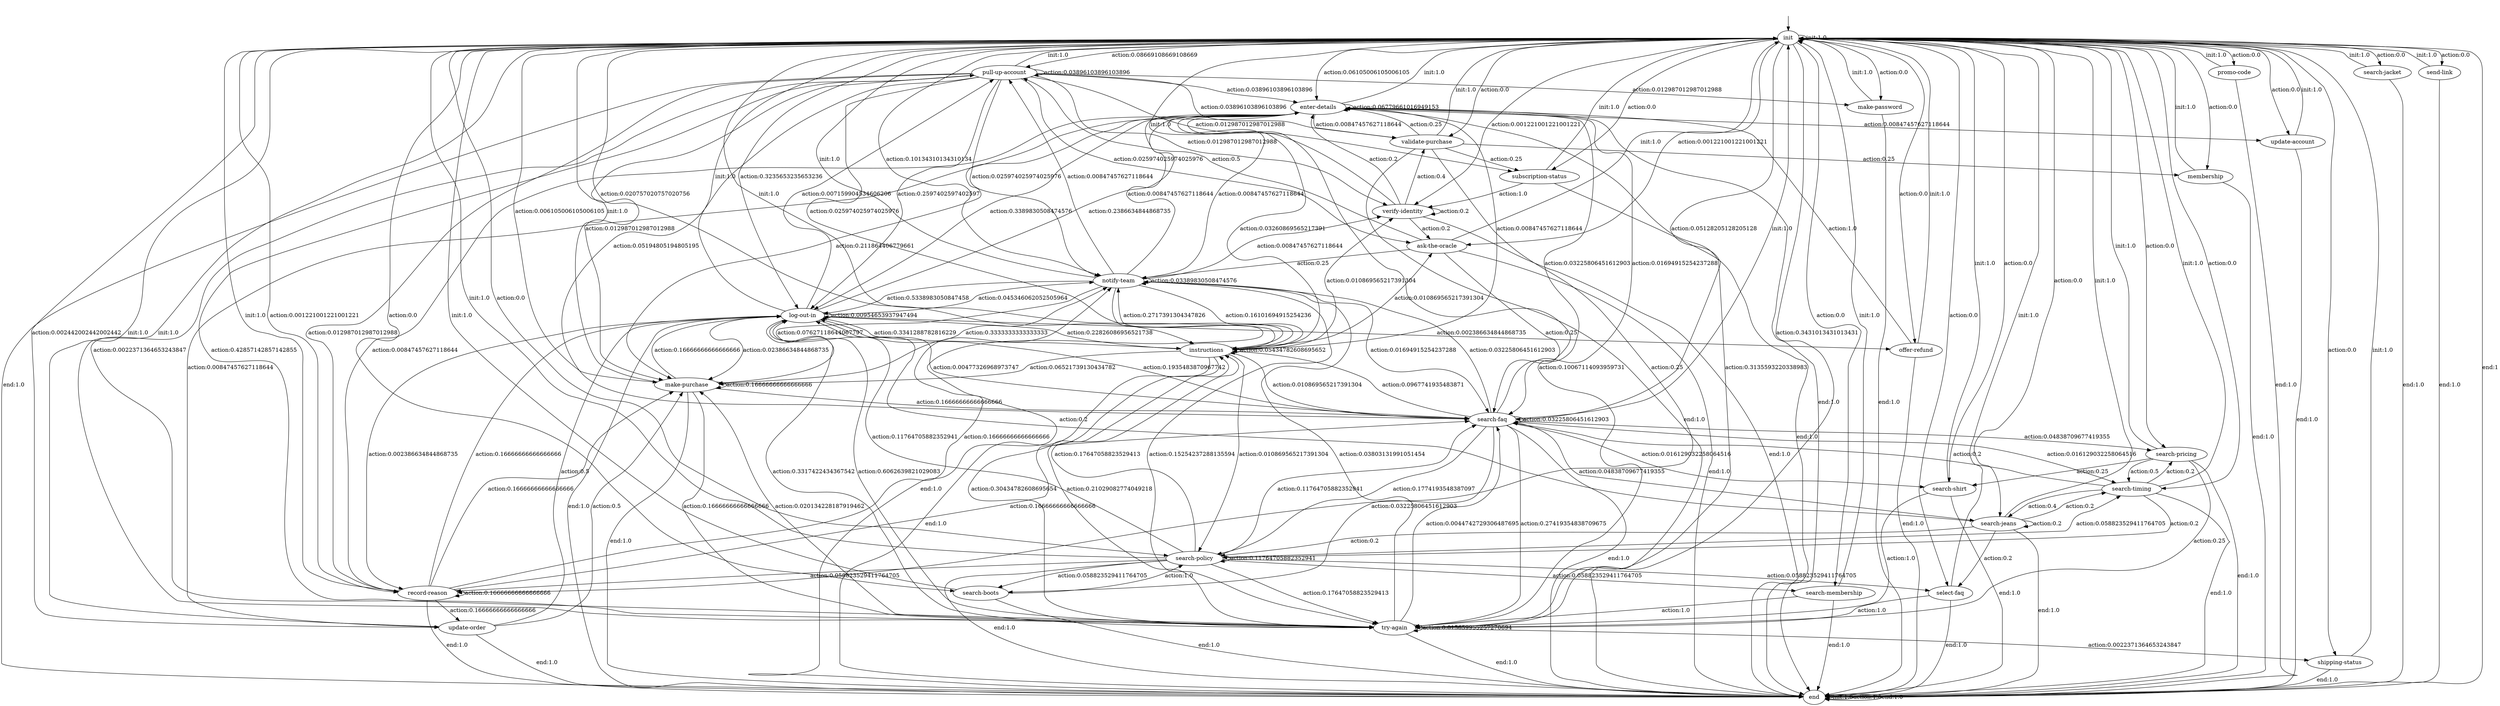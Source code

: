 digraph learned_mdp {
s0 [label="init"];
s1 [label="pull-up-account"];
s2 [label="enter-details"];
s3 [label="verify-identity"];
s4 [label="make-password"];
s5 [label="search-timing"];
s6 [label="search-policy"];
s7 [label="validate-purchase"];
s8 [label="search-faq"];
s9 [label="membership"];
s10 [label="search-boots"];
s11 [label="try-again"];
s12 [label="ask-the-oracle"];
s13 [label="update-order"];
s14 [label="promo-code"];
s15 [label="update-account"];
s16 [label="search-membership"];
s17 [label="make-purchase"];
s18 [label="offer-refund"];
s19 [label="notify-team"];
s20 [label="record-reason"];
s21 [label="search-jeans"];
s22 [label="shipping-status"];
s23 [label="search-shirt"];
s24 [label="instructions"];
s25 [label="search-jacket"];
s26 [label="log-out-in"];
s27 [label="select-faq"];
s28 [label="subscription-status"];
s29 [label="send-link"];
s30 [label="search-pricing"];
s31 [label="end"];
s0 -> s0  [label="init:1.0"];
s0 -> s1  [label="action:0.08669108669108669"];
s0 -> s2  [label="action:0.06105006105006105"];
s0 -> s3  [label="action:0.001221001221001221"];
s0 -> s4  [label="action:0.0"];
s0 -> s5  [label="action:0.0"];
s0 -> s6  [label="action:0.0"];
s0 -> s7  [label="action:0.0"];
s0 -> s8  [label="action:0.05128205128205128"];
s0 -> s9  [label="action:0.0"];
s0 -> s10  [label="action:0.0"];
s0 -> s11  [label="action:0.3431013431013431"];
s0 -> s12  [label="action:0.001221001221001221"];
s0 -> s13  [label="action:0.002442002442002442"];
s0 -> s14  [label="action:0.0"];
s0 -> s15  [label="action:0.0"];
s0 -> s16  [label="action:0.0"];
s0 -> s17  [label="action:0.006105006105006105"];
s0 -> s18  [label="action:0.0"];
s0 -> s19  [label="action:0.10134310134310134"];
s0 -> s20  [label="action:0.001221001221001221"];
s0 -> s21  [label="action:0.0"];
s0 -> s22  [label="action:0.0"];
s0 -> s23  [label="action:0.0"];
s0 -> s24  [label="action:0.020757020757020756"];
s0 -> s25  [label="action:0.0"];
s0 -> s26  [label="action:0.3235653235653236"];
s0 -> s27  [label="action:0.0"];
s0 -> s28  [label="action:0.0"];
s0 -> s29  [label="action:0.0"];
s0 -> s30  [label="action:0.0"];
s0 -> s31  [label="end:1"];
s1 -> s0  [label="init:1.0"];
s1 -> s1  [label="action:0.03896103896103896"];
s1 -> s2  [label="action:0.03896103896103896"];
s1 -> s3  [label="action:0.012987012987012988"];
s1 -> s4  [label="action:0.012987012987012988"];
s1 -> s7  [label="action:0.03896103896103896"];
s1 -> s8  [label="action:0.05194805194805195"];
s1 -> s11  [label="action:0.42857142857142855"];
s1 -> s12  [label="action:0.025974025974025976"];
s1 -> s17  [label="action:0.012987012987012988"];
s1 -> s19  [label="action:0.025974025974025976"];
s1 -> s20  [label="action:0.012987012987012988"];
s1 -> s24  [label="action:0.025974025974025976"];
s1 -> s26  [label="action:0.2597402597402597"];
s1 -> s28  [label="action:0.012987012987012988"];
s1 -> s31 [label="end:1.0"];
s2 -> s0  [label="init:1.0"];
s2 -> s2  [label="action:0.06779661016949153"];
s2 -> s7  [label="action:0.00847457627118644"];
s2 -> s8  [label="action:0.01694915254237288"];
s2 -> s11  [label="action:0.3135593220338983"];
s2 -> s13  [label="action:0.00847457627118644"];
s2 -> s15  [label="action:0.00847457627118644"];
s2 -> s17  [label="action:0.211864406779661"];
s2 -> s19  [label="action:0.00847457627118644"];
s2 -> s20  [label="action:0.00847457627118644"];
s2 -> s24  [label="action:0.00847457627118644"];
s2 -> s26  [label="action:0.3389830508474576"];
s2 -> s31 [label="end:1.0"];
s3 -> s0  [label="init:1.0"];
s3 -> s2  [label="action:0.2"];
s3 -> s3  [label="action:0.2"];
s3 -> s7  [label="action:0.4"];
s3 -> s12  [label="action:0.2"];
s3 -> s31 [label="end:1.0"];
s4 -> s0  [label="init:1.0"];
s4 -> s31 [label="end:1.0"];
s5 -> s0  [label="init:1.0"];
s5 -> s6  [label="action:0.2"];
s5 -> s8  [label="action:0.2"];
s5 -> s21  [label="action:0.4"];
s5 -> s30  [label="action:0.2"];
s5 -> s31 [label="end:1.0"];
s6 -> s0  [label="init:1.0"];
s6 -> s5  [label="action:0.058823529411764705"];
s6 -> s6  [label="action:0.11764705882352941"];
s6 -> s8  [label="action:0.11764705882352941"];
s6 -> s10  [label="action:0.058823529411764705"];
s6 -> s11  [label="action:0.17647058823529413"];
s6 -> s16  [label="action:0.058823529411764705"];
s6 -> s20  [label="action:0.058823529411764705"];
s6 -> s24  [label="action:0.17647058823529413"];
s6 -> s26  [label="action:0.11764705882352941"];
s6 -> s27  [label="action:0.058823529411764705"];
s6 -> s31 [label="end:1.0"];
s7 -> s0  [label="init:1.0"];
s7 -> s2  [label="action:0.25"];
s7 -> s9  [label="action:0.25"];
s7 -> s20  [label="action:0.25"];
s7 -> s28  [label="action:0.25"];
s7 -> s31 [label="end:1.0"];
s8 -> s0  [label="init:1.0"];
s8 -> s2  [label="action:0.03225806451612903"];
s8 -> s5  [label="action:0.016129032258064516"];
s8 -> s6  [label="action:0.1774193548387097"];
s8 -> s8  [label="action:0.03225806451612903"];
s8 -> s10  [label="action:0.03225806451612903"];
s8 -> s11  [label="action:0.27419354838709675"];
s8 -> s19  [label="action:0.03225806451612903"];
s8 -> s21  [label="action:0.04838709677419355"];
s8 -> s23  [label="action:0.016129032258064516"];
s8 -> s24  [label="action:0.0967741935483871"];
s8 -> s26  [label="action:0.1935483870967742"];
s8 -> s30  [label="action:0.04838709677419355"];
s8 -> s31 [label="end:1.0"];
s9 -> s0  [label="init:1.0"];
s9 -> s31 [label="end:1.0"];
s10 -> s0  [label="init:1.0"];
s10 -> s6  [label="action:1.0"];
s10 -> s31 [label="end:1.0"];
s11 -> s0  [label="init:1.0"];
s11 -> s1  [label="action:0.0022371364653243847"];
s11 -> s2  [label="action:0.10067114093959731"];
s11 -> s8  [label="action:0.0044742729306487695"];
s11 -> s11  [label="action:0.015659955257270694"];
s11 -> s17  [label="action:0.020134228187919462"];
s11 -> s19  [label="action:0.03803131991051454"];
s11 -> s22  [label="action:0.0022371364653243847"];
s11 -> s24  [label="action:0.21029082774049218"];
s11 -> s26  [label="action:0.6062639821029083"];
s11 -> s31 [label="end:1.0"];
s12 -> s0  [label="init:1.0"];
s12 -> s1  [label="action:0.5"];
s12 -> s8  [label="action:0.25"];
s12 -> s19  [label="action:0.25"];
s12 -> s31 [label="end:1.0"];
s13 -> s0  [label="init:1.0"];
s13 -> s17  [label="action:0.5"];
s13 -> s26  [label="action:0.5"];
s13 -> s31 [label="end:1.0"];
s14 -> s0  [label="init:1.0"];
s14 -> s31 [label="end:1.0"];
s15 -> s0  [label="init:1.0"];
s15 -> s31 [label="end:1.0"];
s16 -> s0  [label="init:1.0"];
s16 -> s11  [label="action:1.0"];
s16 -> s31 [label="end:1.0"];
s17 -> s0  [label="init:1.0"];
s17 -> s8  [label="action:0.16666666666666666"];
s17 -> s11  [label="action:0.16666666666666666"];
s17 -> s17  [label="action:0.16666666666666666"];
s17 -> s19  [label="action:0.3333333333333333"];
s17 -> s26  [label="action:0.16666666666666666"];
s17 -> s31 [label="end:1.0"];
s18 -> s0  [label="init:1.0"];
s18 -> s2  [label="action:1.0"];
s18 -> s31 [label="end:1.0"];
s19 -> s0  [label="init:1.0"];
s19 -> s1  [label="action:0.00847457627118644"];
s19 -> s2  [label="action:0.00847457627118644"];
s19 -> s3  [label="action:0.00847457627118644"];
s19 -> s8  [label="action:0.01694915254237288"];
s19 -> s11  [label="action:0.15254237288135594"];
s19 -> s17  [label="action:0.07627118644067797"];
s19 -> s19  [label="action:0.03389830508474576"];
s19 -> s24  [label="action:0.16101694915254236"];
s19 -> s26  [label="action:0.5338983050847458"];
s19 -> s31 [label="end:1.0"];
s20 -> s0  [label="init:1.0"];
s20 -> s8  [label="action:0.16666666666666666"];
s20 -> s13  [label="action:0.16666666666666666"];
s20 -> s17  [label="action:0.16666666666666666"];
s20 -> s19  [label="action:0.16666666666666666"];
s20 -> s20  [label="action:0.16666666666666666"];
s20 -> s26  [label="action:0.16666666666666666"];
s20 -> s31 [label="end:1.0"];
s21 -> s0  [label="init:1.0"];
s21 -> s5  [label="action:0.2"];
s21 -> s6  [label="action:0.2"];
s21 -> s21  [label="action:0.2"];
s21 -> s26  [label="action:0.2"];
s21 -> s27  [label="action:0.2"];
s21 -> s31 [label="end:1.0"];
s22 -> s0  [label="init:1.0"];
s22 -> s31 [label="end:1.0"];
s23 -> s0  [label="init:1.0"];
s23 -> s11  [label="action:1.0"];
s23 -> s31 [label="end:1.0"];
s24 -> s0  [label="init:1.0"];
s24 -> s2  [label="action:0.03260869565217391"];
s24 -> s3  [label="action:0.010869565217391304"];
s24 -> s6  [label="action:0.010869565217391304"];
s24 -> s8  [label="action:0.010869565217391304"];
s24 -> s11  [label="action:0.30434782608695654"];
s24 -> s12  [label="action:0.010869565217391304"];
s24 -> s17  [label="action:0.06521739130434782"];
s24 -> s19  [label="action:0.2717391304347826"];
s24 -> s24  [label="action:0.05434782608695652"];
s24 -> s26  [label="action:0.22826086956521738"];
s24 -> s31 [label="end:1.0"];
s25 -> s0  [label="init:1.0"];
s25 -> s31 [label="end:1.0"];
s26 -> s0  [label="init:1.0"];
s26 -> s1  [label="action:0.007159904534606206"];
s26 -> s2  [label="action:0.2386634844868735"];
s26 -> s8  [label="action:0.00477326968973747"];
s26 -> s11  [label="action:0.3317422434367542"];
s26 -> s17  [label="action:0.02386634844868735"];
s26 -> s18  [label="action:0.002386634844868735"];
s26 -> s19  [label="action:0.045346062052505964"];
s26 -> s20  [label="action:0.002386634844868735"];
s26 -> s24  [label="action:0.3341288782816229"];
s26 -> s26  [label="action:0.00954653937947494"];
s26 -> s31 [label="end:1.0"];
s27 -> s0  [label="init:1.0"];
s27 -> s11  [label="action:1.0"];
s27 -> s31 [label="end:1.0"];
s28 -> s0  [label="init:1.0"];
s28 -> s3  [label="action:1.0"];
s28 -> s31 [label="end:1.0"];
s29 -> s0  [label="init:1.0"];
s29 -> s31 [label="end:1.0"];
s30 -> s0  [label="init:1.0"];
s30 -> s5  [label="action:0.5"];
s30 -> s11  [label="action:0.25"];
s30 -> s23  [label="action:0.25"];
s30 -> s31 [label="end:1.0"];
s31 -> s31 [label="init:1.0"];
s31 -> s31  [label="action:1.0"];
s31 -> s31  [label="end:1.0"];
__start0 [label="", shape=none];
__start0 -> s0  [label=""];
}